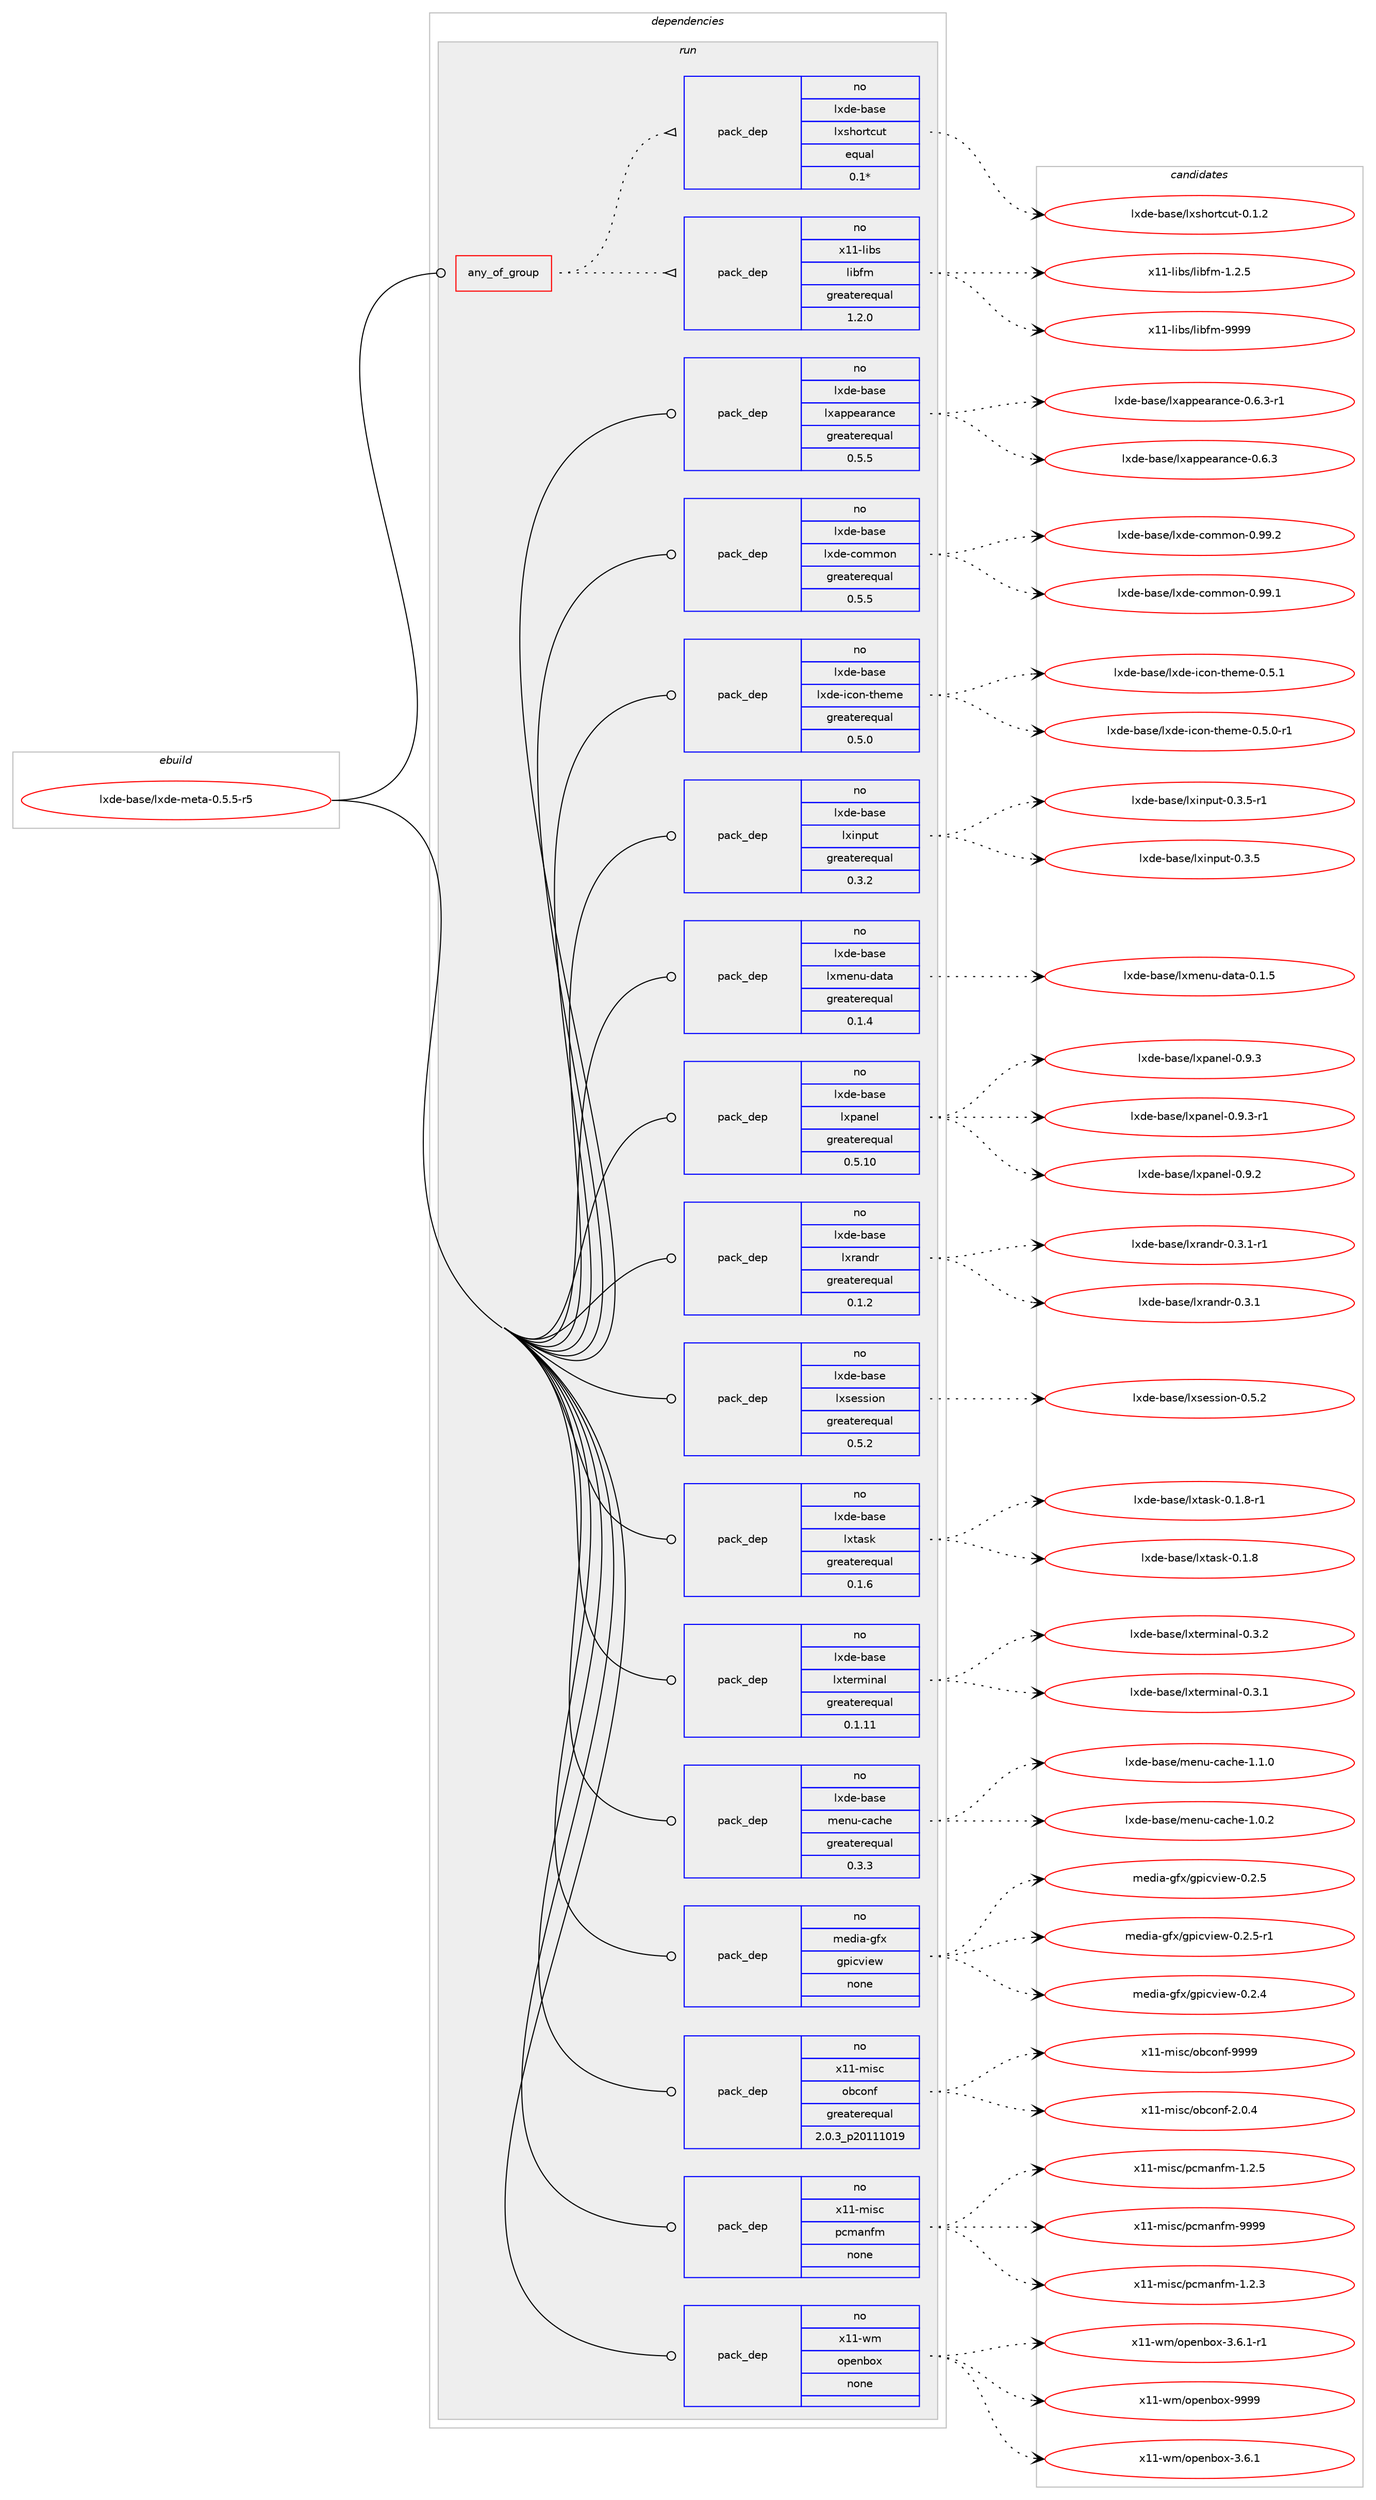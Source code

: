digraph prolog {

# *************
# Graph options
# *************

newrank=true;
concentrate=true;
compound=true;
graph [rankdir=LR,fontname=Helvetica,fontsize=10,ranksep=1.5];#, ranksep=2.5, nodesep=0.2];
edge  [arrowhead=vee];
node  [fontname=Helvetica,fontsize=10];

# **********
# The ebuild
# **********

subgraph cluster_leftcol {
color=gray;
rank=same;
label=<<i>ebuild</i>>;
id [label="lxde-base/lxde-meta-0.5.5-r5", color=red, width=4, href="../lxde-base/lxde-meta-0.5.5-r5.svg"];
}

# ****************
# The dependencies
# ****************

subgraph cluster_midcol {
color=gray;
label=<<i>dependencies</i>>;
subgraph cluster_compile {
fillcolor="#eeeeee";
style=filled;
label=<<i>compile</i>>;
}
subgraph cluster_compileandrun {
fillcolor="#eeeeee";
style=filled;
label=<<i>compile and run</i>>;
}
subgraph cluster_run {
fillcolor="#eeeeee";
style=filled;
label=<<i>run</i>>;
subgraph any24379 {
dependency1592542 [label=<<TABLE BORDER="0" CELLBORDER="1" CELLSPACING="0" CELLPADDING="4"><TR><TD CELLPADDING="10">any_of_group</TD></TR></TABLE>>, shape=none, color=red];subgraph pack1137324 {
dependency1592543 [label=<<TABLE BORDER="0" CELLBORDER="1" CELLSPACING="0" CELLPADDING="4" WIDTH="220"><TR><TD ROWSPAN="6" CELLPADDING="30">pack_dep</TD></TR><TR><TD WIDTH="110">no</TD></TR><TR><TD>x11-libs</TD></TR><TR><TD>libfm</TD></TR><TR><TD>greaterequal</TD></TR><TR><TD>1.2.0</TD></TR></TABLE>>, shape=none, color=blue];
}
dependency1592542:e -> dependency1592543:w [weight=20,style="dotted",arrowhead="oinv"];
subgraph pack1137325 {
dependency1592544 [label=<<TABLE BORDER="0" CELLBORDER="1" CELLSPACING="0" CELLPADDING="4" WIDTH="220"><TR><TD ROWSPAN="6" CELLPADDING="30">pack_dep</TD></TR><TR><TD WIDTH="110">no</TD></TR><TR><TD>lxde-base</TD></TR><TR><TD>lxshortcut</TD></TR><TR><TD>equal</TD></TR><TR><TD>0.1*</TD></TR></TABLE>>, shape=none, color=blue];
}
dependency1592542:e -> dependency1592544:w [weight=20,style="dotted",arrowhead="oinv"];
}
id:e -> dependency1592542:w [weight=20,style="solid",arrowhead="odot"];
subgraph pack1137326 {
dependency1592545 [label=<<TABLE BORDER="0" CELLBORDER="1" CELLSPACING="0" CELLPADDING="4" WIDTH="220"><TR><TD ROWSPAN="6" CELLPADDING="30">pack_dep</TD></TR><TR><TD WIDTH="110">no</TD></TR><TR><TD>lxde-base</TD></TR><TR><TD>lxappearance</TD></TR><TR><TD>greaterequal</TD></TR><TR><TD>0.5.5</TD></TR></TABLE>>, shape=none, color=blue];
}
id:e -> dependency1592545:w [weight=20,style="solid",arrowhead="odot"];
subgraph pack1137327 {
dependency1592546 [label=<<TABLE BORDER="0" CELLBORDER="1" CELLSPACING="0" CELLPADDING="4" WIDTH="220"><TR><TD ROWSPAN="6" CELLPADDING="30">pack_dep</TD></TR><TR><TD WIDTH="110">no</TD></TR><TR><TD>lxde-base</TD></TR><TR><TD>lxde-common</TD></TR><TR><TD>greaterequal</TD></TR><TR><TD>0.5.5</TD></TR></TABLE>>, shape=none, color=blue];
}
id:e -> dependency1592546:w [weight=20,style="solid",arrowhead="odot"];
subgraph pack1137328 {
dependency1592547 [label=<<TABLE BORDER="0" CELLBORDER="1" CELLSPACING="0" CELLPADDING="4" WIDTH="220"><TR><TD ROWSPAN="6" CELLPADDING="30">pack_dep</TD></TR><TR><TD WIDTH="110">no</TD></TR><TR><TD>lxde-base</TD></TR><TR><TD>lxde-icon-theme</TD></TR><TR><TD>greaterequal</TD></TR><TR><TD>0.5.0</TD></TR></TABLE>>, shape=none, color=blue];
}
id:e -> dependency1592547:w [weight=20,style="solid",arrowhead="odot"];
subgraph pack1137329 {
dependency1592548 [label=<<TABLE BORDER="0" CELLBORDER="1" CELLSPACING="0" CELLPADDING="4" WIDTH="220"><TR><TD ROWSPAN="6" CELLPADDING="30">pack_dep</TD></TR><TR><TD WIDTH="110">no</TD></TR><TR><TD>lxde-base</TD></TR><TR><TD>lxinput</TD></TR><TR><TD>greaterequal</TD></TR><TR><TD>0.3.2</TD></TR></TABLE>>, shape=none, color=blue];
}
id:e -> dependency1592548:w [weight=20,style="solid",arrowhead="odot"];
subgraph pack1137330 {
dependency1592549 [label=<<TABLE BORDER="0" CELLBORDER="1" CELLSPACING="0" CELLPADDING="4" WIDTH="220"><TR><TD ROWSPAN="6" CELLPADDING="30">pack_dep</TD></TR><TR><TD WIDTH="110">no</TD></TR><TR><TD>lxde-base</TD></TR><TR><TD>lxmenu-data</TD></TR><TR><TD>greaterequal</TD></TR><TR><TD>0.1.4</TD></TR></TABLE>>, shape=none, color=blue];
}
id:e -> dependency1592549:w [weight=20,style="solid",arrowhead="odot"];
subgraph pack1137331 {
dependency1592550 [label=<<TABLE BORDER="0" CELLBORDER="1" CELLSPACING="0" CELLPADDING="4" WIDTH="220"><TR><TD ROWSPAN="6" CELLPADDING="30">pack_dep</TD></TR><TR><TD WIDTH="110">no</TD></TR><TR><TD>lxde-base</TD></TR><TR><TD>lxpanel</TD></TR><TR><TD>greaterequal</TD></TR><TR><TD>0.5.10</TD></TR></TABLE>>, shape=none, color=blue];
}
id:e -> dependency1592550:w [weight=20,style="solid",arrowhead="odot"];
subgraph pack1137332 {
dependency1592551 [label=<<TABLE BORDER="0" CELLBORDER="1" CELLSPACING="0" CELLPADDING="4" WIDTH="220"><TR><TD ROWSPAN="6" CELLPADDING="30">pack_dep</TD></TR><TR><TD WIDTH="110">no</TD></TR><TR><TD>lxde-base</TD></TR><TR><TD>lxrandr</TD></TR><TR><TD>greaterequal</TD></TR><TR><TD>0.1.2</TD></TR></TABLE>>, shape=none, color=blue];
}
id:e -> dependency1592551:w [weight=20,style="solid",arrowhead="odot"];
subgraph pack1137333 {
dependency1592552 [label=<<TABLE BORDER="0" CELLBORDER="1" CELLSPACING="0" CELLPADDING="4" WIDTH="220"><TR><TD ROWSPAN="6" CELLPADDING="30">pack_dep</TD></TR><TR><TD WIDTH="110">no</TD></TR><TR><TD>lxde-base</TD></TR><TR><TD>lxsession</TD></TR><TR><TD>greaterequal</TD></TR><TR><TD>0.5.2</TD></TR></TABLE>>, shape=none, color=blue];
}
id:e -> dependency1592552:w [weight=20,style="solid",arrowhead="odot"];
subgraph pack1137334 {
dependency1592553 [label=<<TABLE BORDER="0" CELLBORDER="1" CELLSPACING="0" CELLPADDING="4" WIDTH="220"><TR><TD ROWSPAN="6" CELLPADDING="30">pack_dep</TD></TR><TR><TD WIDTH="110">no</TD></TR><TR><TD>lxde-base</TD></TR><TR><TD>lxtask</TD></TR><TR><TD>greaterequal</TD></TR><TR><TD>0.1.6</TD></TR></TABLE>>, shape=none, color=blue];
}
id:e -> dependency1592553:w [weight=20,style="solid",arrowhead="odot"];
subgraph pack1137335 {
dependency1592554 [label=<<TABLE BORDER="0" CELLBORDER="1" CELLSPACING="0" CELLPADDING="4" WIDTH="220"><TR><TD ROWSPAN="6" CELLPADDING="30">pack_dep</TD></TR><TR><TD WIDTH="110">no</TD></TR><TR><TD>lxde-base</TD></TR><TR><TD>lxterminal</TD></TR><TR><TD>greaterequal</TD></TR><TR><TD>0.1.11</TD></TR></TABLE>>, shape=none, color=blue];
}
id:e -> dependency1592554:w [weight=20,style="solid",arrowhead="odot"];
subgraph pack1137336 {
dependency1592555 [label=<<TABLE BORDER="0" CELLBORDER="1" CELLSPACING="0" CELLPADDING="4" WIDTH="220"><TR><TD ROWSPAN="6" CELLPADDING="30">pack_dep</TD></TR><TR><TD WIDTH="110">no</TD></TR><TR><TD>lxde-base</TD></TR><TR><TD>menu-cache</TD></TR><TR><TD>greaterequal</TD></TR><TR><TD>0.3.3</TD></TR></TABLE>>, shape=none, color=blue];
}
id:e -> dependency1592555:w [weight=20,style="solid",arrowhead="odot"];
subgraph pack1137337 {
dependency1592556 [label=<<TABLE BORDER="0" CELLBORDER="1" CELLSPACING="0" CELLPADDING="4" WIDTH="220"><TR><TD ROWSPAN="6" CELLPADDING="30">pack_dep</TD></TR><TR><TD WIDTH="110">no</TD></TR><TR><TD>media-gfx</TD></TR><TR><TD>gpicview</TD></TR><TR><TD>none</TD></TR><TR><TD></TD></TR></TABLE>>, shape=none, color=blue];
}
id:e -> dependency1592556:w [weight=20,style="solid",arrowhead="odot"];
subgraph pack1137338 {
dependency1592557 [label=<<TABLE BORDER="0" CELLBORDER="1" CELLSPACING="0" CELLPADDING="4" WIDTH="220"><TR><TD ROWSPAN="6" CELLPADDING="30">pack_dep</TD></TR><TR><TD WIDTH="110">no</TD></TR><TR><TD>x11-misc</TD></TR><TR><TD>obconf</TD></TR><TR><TD>greaterequal</TD></TR><TR><TD>2.0.3_p20111019</TD></TR></TABLE>>, shape=none, color=blue];
}
id:e -> dependency1592557:w [weight=20,style="solid",arrowhead="odot"];
subgraph pack1137339 {
dependency1592558 [label=<<TABLE BORDER="0" CELLBORDER="1" CELLSPACING="0" CELLPADDING="4" WIDTH="220"><TR><TD ROWSPAN="6" CELLPADDING="30">pack_dep</TD></TR><TR><TD WIDTH="110">no</TD></TR><TR><TD>x11-misc</TD></TR><TR><TD>pcmanfm</TD></TR><TR><TD>none</TD></TR><TR><TD></TD></TR></TABLE>>, shape=none, color=blue];
}
id:e -> dependency1592558:w [weight=20,style="solid",arrowhead="odot"];
subgraph pack1137340 {
dependency1592559 [label=<<TABLE BORDER="0" CELLBORDER="1" CELLSPACING="0" CELLPADDING="4" WIDTH="220"><TR><TD ROWSPAN="6" CELLPADDING="30">pack_dep</TD></TR><TR><TD WIDTH="110">no</TD></TR><TR><TD>x11-wm</TD></TR><TR><TD>openbox</TD></TR><TR><TD>none</TD></TR><TR><TD></TD></TR></TABLE>>, shape=none, color=blue];
}
id:e -> dependency1592559:w [weight=20,style="solid",arrowhead="odot"];
}
}

# **************
# The candidates
# **************

subgraph cluster_choices {
rank=same;
color=gray;
label=<<i>candidates</i>>;

subgraph choice1137324 {
color=black;
nodesep=1;
choice120494945108105981154710810598102109454946504653 [label="x11-libs/libfm-1.2.5", color=red, width=4,href="../x11-libs/libfm-1.2.5.svg"];
choice1204949451081059811547108105981021094557575757 [label="x11-libs/libfm-9999", color=red, width=4,href="../x11-libs/libfm-9999.svg"];
dependency1592543:e -> choice120494945108105981154710810598102109454946504653:w [style=dotted,weight="100"];
dependency1592543:e -> choice1204949451081059811547108105981021094557575757:w [style=dotted,weight="100"];
}
subgraph choice1137325 {
color=black;
nodesep=1;
choice1081201001014598971151014710812011510411111411699117116454846494650 [label="lxde-base/lxshortcut-0.1.2", color=red, width=4,href="../lxde-base/lxshortcut-0.1.2.svg"];
dependency1592544:e -> choice1081201001014598971151014710812011510411111411699117116454846494650:w [style=dotted,weight="100"];
}
subgraph choice1137326 {
color=black;
nodesep=1;
choice1081201001014598971151014710812097112112101971149711099101454846544651 [label="lxde-base/lxappearance-0.6.3", color=red, width=4,href="../lxde-base/lxappearance-0.6.3.svg"];
choice10812010010145989711510147108120971121121019711497110991014548465446514511449 [label="lxde-base/lxappearance-0.6.3-r1", color=red, width=4,href="../lxde-base/lxappearance-0.6.3-r1.svg"];
dependency1592545:e -> choice1081201001014598971151014710812097112112101971149711099101454846544651:w [style=dotted,weight="100"];
dependency1592545:e -> choice10812010010145989711510147108120971121121019711497110991014548465446514511449:w [style=dotted,weight="100"];
}
subgraph choice1137327 {
color=black;
nodesep=1;
choice10812010010145989711510147108120100101459911110910911111045484657574649 [label="lxde-base/lxde-common-0.99.1", color=red, width=4,href="../lxde-base/lxde-common-0.99.1.svg"];
choice10812010010145989711510147108120100101459911110910911111045484657574650 [label="lxde-base/lxde-common-0.99.2", color=red, width=4,href="../lxde-base/lxde-common-0.99.2.svg"];
dependency1592546:e -> choice10812010010145989711510147108120100101459911110910911111045484657574649:w [style=dotted,weight="100"];
dependency1592546:e -> choice10812010010145989711510147108120100101459911110910911111045484657574650:w [style=dotted,weight="100"];
}
subgraph choice1137328 {
color=black;
nodesep=1;
choice108120100101459897115101471081201001014510599111110451161041011091014548465346484511449 [label="lxde-base/lxde-icon-theme-0.5.0-r1", color=red, width=4,href="../lxde-base/lxde-icon-theme-0.5.0-r1.svg"];
choice10812010010145989711510147108120100101451059911111045116104101109101454846534649 [label="lxde-base/lxde-icon-theme-0.5.1", color=red, width=4,href="../lxde-base/lxde-icon-theme-0.5.1.svg"];
dependency1592547:e -> choice108120100101459897115101471081201001014510599111110451161041011091014548465346484511449:w [style=dotted,weight="100"];
dependency1592547:e -> choice10812010010145989711510147108120100101451059911111045116104101109101454846534649:w [style=dotted,weight="100"];
}
subgraph choice1137329 {
color=black;
nodesep=1;
choice10812010010145989711510147108120105110112117116454846514653 [label="lxde-base/lxinput-0.3.5", color=red, width=4,href="../lxde-base/lxinput-0.3.5.svg"];
choice108120100101459897115101471081201051101121171164548465146534511449 [label="lxde-base/lxinput-0.3.5-r1", color=red, width=4,href="../lxde-base/lxinput-0.3.5-r1.svg"];
dependency1592548:e -> choice10812010010145989711510147108120105110112117116454846514653:w [style=dotted,weight="100"];
dependency1592548:e -> choice108120100101459897115101471081201051101121171164548465146534511449:w [style=dotted,weight="100"];
}
subgraph choice1137330 {
color=black;
nodesep=1;
choice10812010010145989711510147108120109101110117451009711697454846494653 [label="lxde-base/lxmenu-data-0.1.5", color=red, width=4,href="../lxde-base/lxmenu-data-0.1.5.svg"];
dependency1592549:e -> choice10812010010145989711510147108120109101110117451009711697454846494653:w [style=dotted,weight="100"];
}
subgraph choice1137331 {
color=black;
nodesep=1;
choice1081201001014598971151014710812011297110101108454846574650 [label="lxde-base/lxpanel-0.9.2", color=red, width=4,href="../lxde-base/lxpanel-0.9.2.svg"];
choice1081201001014598971151014710812011297110101108454846574651 [label="lxde-base/lxpanel-0.9.3", color=red, width=4,href="../lxde-base/lxpanel-0.9.3.svg"];
choice10812010010145989711510147108120112971101011084548465746514511449 [label="lxde-base/lxpanel-0.9.3-r1", color=red, width=4,href="../lxde-base/lxpanel-0.9.3-r1.svg"];
dependency1592550:e -> choice1081201001014598971151014710812011297110101108454846574650:w [style=dotted,weight="100"];
dependency1592550:e -> choice1081201001014598971151014710812011297110101108454846574651:w [style=dotted,weight="100"];
dependency1592550:e -> choice10812010010145989711510147108120112971101011084548465746514511449:w [style=dotted,weight="100"];
}
subgraph choice1137332 {
color=black;
nodesep=1;
choice1081201001014598971151014710812011497110100114454846514649 [label="lxde-base/lxrandr-0.3.1", color=red, width=4,href="../lxde-base/lxrandr-0.3.1.svg"];
choice10812010010145989711510147108120114971101001144548465146494511449 [label="lxde-base/lxrandr-0.3.1-r1", color=red, width=4,href="../lxde-base/lxrandr-0.3.1-r1.svg"];
dependency1592551:e -> choice1081201001014598971151014710812011497110100114454846514649:w [style=dotted,weight="100"];
dependency1592551:e -> choice10812010010145989711510147108120114971101001144548465146494511449:w [style=dotted,weight="100"];
}
subgraph choice1137333 {
color=black;
nodesep=1;
choice10812010010145989711510147108120115101115115105111110454846534650 [label="lxde-base/lxsession-0.5.2", color=red, width=4,href="../lxde-base/lxsession-0.5.2.svg"];
dependency1592552:e -> choice10812010010145989711510147108120115101115115105111110454846534650:w [style=dotted,weight="100"];
}
subgraph choice1137334 {
color=black;
nodesep=1;
choice1081201001014598971151014710812011697115107454846494656 [label="lxde-base/lxtask-0.1.8", color=red, width=4,href="../lxde-base/lxtask-0.1.8.svg"];
choice10812010010145989711510147108120116971151074548464946564511449 [label="lxde-base/lxtask-0.1.8-r1", color=red, width=4,href="../lxde-base/lxtask-0.1.8-r1.svg"];
dependency1592553:e -> choice1081201001014598971151014710812011697115107454846494656:w [style=dotted,weight="100"];
dependency1592553:e -> choice10812010010145989711510147108120116971151074548464946564511449:w [style=dotted,weight="100"];
}
subgraph choice1137335 {
color=black;
nodesep=1;
choice1081201001014598971151014710812011610111410910511097108454846514649 [label="lxde-base/lxterminal-0.3.1", color=red, width=4,href="../lxde-base/lxterminal-0.3.1.svg"];
choice1081201001014598971151014710812011610111410910511097108454846514650 [label="lxde-base/lxterminal-0.3.2", color=red, width=4,href="../lxde-base/lxterminal-0.3.2.svg"];
dependency1592554:e -> choice1081201001014598971151014710812011610111410910511097108454846514649:w [style=dotted,weight="100"];
dependency1592554:e -> choice1081201001014598971151014710812011610111410910511097108454846514650:w [style=dotted,weight="100"];
}
subgraph choice1137336 {
color=black;
nodesep=1;
choice1081201001014598971151014710910111011745999799104101454946484650 [label="lxde-base/menu-cache-1.0.2", color=red, width=4,href="../lxde-base/menu-cache-1.0.2.svg"];
choice1081201001014598971151014710910111011745999799104101454946494648 [label="lxde-base/menu-cache-1.1.0", color=red, width=4,href="../lxde-base/menu-cache-1.1.0.svg"];
dependency1592555:e -> choice1081201001014598971151014710910111011745999799104101454946484650:w [style=dotted,weight="100"];
dependency1592555:e -> choice1081201001014598971151014710910111011745999799104101454946494648:w [style=dotted,weight="100"];
}
subgraph choice1137337 {
color=black;
nodesep=1;
choice10910110010597451031021204710311210599118105101119454846504652 [label="media-gfx/gpicview-0.2.4", color=red, width=4,href="../media-gfx/gpicview-0.2.4.svg"];
choice10910110010597451031021204710311210599118105101119454846504653 [label="media-gfx/gpicview-0.2.5", color=red, width=4,href="../media-gfx/gpicview-0.2.5.svg"];
choice109101100105974510310212047103112105991181051011194548465046534511449 [label="media-gfx/gpicview-0.2.5-r1", color=red, width=4,href="../media-gfx/gpicview-0.2.5-r1.svg"];
dependency1592556:e -> choice10910110010597451031021204710311210599118105101119454846504652:w [style=dotted,weight="100"];
dependency1592556:e -> choice10910110010597451031021204710311210599118105101119454846504653:w [style=dotted,weight="100"];
dependency1592556:e -> choice109101100105974510310212047103112105991181051011194548465046534511449:w [style=dotted,weight="100"];
}
subgraph choice1137338 {
color=black;
nodesep=1;
choice12049494510910511599471119899111110102455046484652 [label="x11-misc/obconf-2.0.4", color=red, width=4,href="../x11-misc/obconf-2.0.4.svg"];
choice120494945109105115994711198991111101024557575757 [label="x11-misc/obconf-9999", color=red, width=4,href="../x11-misc/obconf-9999.svg"];
dependency1592557:e -> choice12049494510910511599471119899111110102455046484652:w [style=dotted,weight="100"];
dependency1592557:e -> choice120494945109105115994711198991111101024557575757:w [style=dotted,weight="100"];
}
subgraph choice1137339 {
color=black;
nodesep=1;
choice12049494510910511599471129910997110102109454946504651 [label="x11-misc/pcmanfm-1.2.3", color=red, width=4,href="../x11-misc/pcmanfm-1.2.3.svg"];
choice12049494510910511599471129910997110102109454946504653 [label="x11-misc/pcmanfm-1.2.5", color=red, width=4,href="../x11-misc/pcmanfm-1.2.5.svg"];
choice120494945109105115994711299109971101021094557575757 [label="x11-misc/pcmanfm-9999", color=red, width=4,href="../x11-misc/pcmanfm-9999.svg"];
dependency1592558:e -> choice12049494510910511599471129910997110102109454946504651:w [style=dotted,weight="100"];
dependency1592558:e -> choice12049494510910511599471129910997110102109454946504653:w [style=dotted,weight="100"];
dependency1592558:e -> choice120494945109105115994711299109971101021094557575757:w [style=dotted,weight="100"];
}
subgraph choice1137340 {
color=black;
nodesep=1;
choice1204949451191094711111210111098111120455146544649 [label="x11-wm/openbox-3.6.1", color=red, width=4,href="../x11-wm/openbox-3.6.1.svg"];
choice12049494511910947111112101110981111204551465446494511449 [label="x11-wm/openbox-3.6.1-r1", color=red, width=4,href="../x11-wm/openbox-3.6.1-r1.svg"];
choice12049494511910947111112101110981111204557575757 [label="x11-wm/openbox-9999", color=red, width=4,href="../x11-wm/openbox-9999.svg"];
dependency1592559:e -> choice1204949451191094711111210111098111120455146544649:w [style=dotted,weight="100"];
dependency1592559:e -> choice12049494511910947111112101110981111204551465446494511449:w [style=dotted,weight="100"];
dependency1592559:e -> choice12049494511910947111112101110981111204557575757:w [style=dotted,weight="100"];
}
}

}
